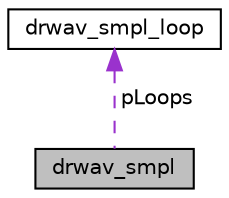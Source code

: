 digraph "drwav_smpl"
{
 // LATEX_PDF_SIZE
  edge [fontname="Helvetica",fontsize="10",labelfontname="Helvetica",labelfontsize="10"];
  node [fontname="Helvetica",fontsize="10",shape=record];
  Node1 [label="drwav_smpl",height=0.2,width=0.4,color="black", fillcolor="grey75", style="filled", fontcolor="black",tooltip=" "];
  Node2 -> Node1 [dir="back",color="darkorchid3",fontsize="10",style="dashed",label=" pLoops" ,fontname="Helvetica"];
  Node2 [label="drwav_smpl_loop",height=0.2,width=0.4,color="black", fillcolor="white", style="filled",URL="$structdrwav__smpl__loop.html",tooltip=" "];
}
